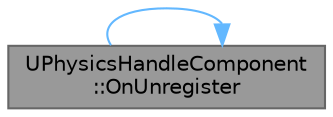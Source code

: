 digraph "UPhysicsHandleComponent::OnUnregister"
{
 // INTERACTIVE_SVG=YES
 // LATEX_PDF_SIZE
  bgcolor="transparent";
  edge [fontname=Helvetica,fontsize=10,labelfontname=Helvetica,labelfontsize=10];
  node [fontname=Helvetica,fontsize=10,shape=box,height=0.2,width=0.4];
  rankdir="RL";
  Node1 [id="Node000001",label="UPhysicsHandleComponent\l::OnUnregister",height=0.2,width=0.4,color="gray40", fillcolor="grey60", style="filled", fontcolor="black",tooltip="Called when a component is unregistered."];
  Node1 -> Node1 [id="edge1_Node000001_Node000001",dir="back",color="steelblue1",style="solid",tooltip=" "];
}
